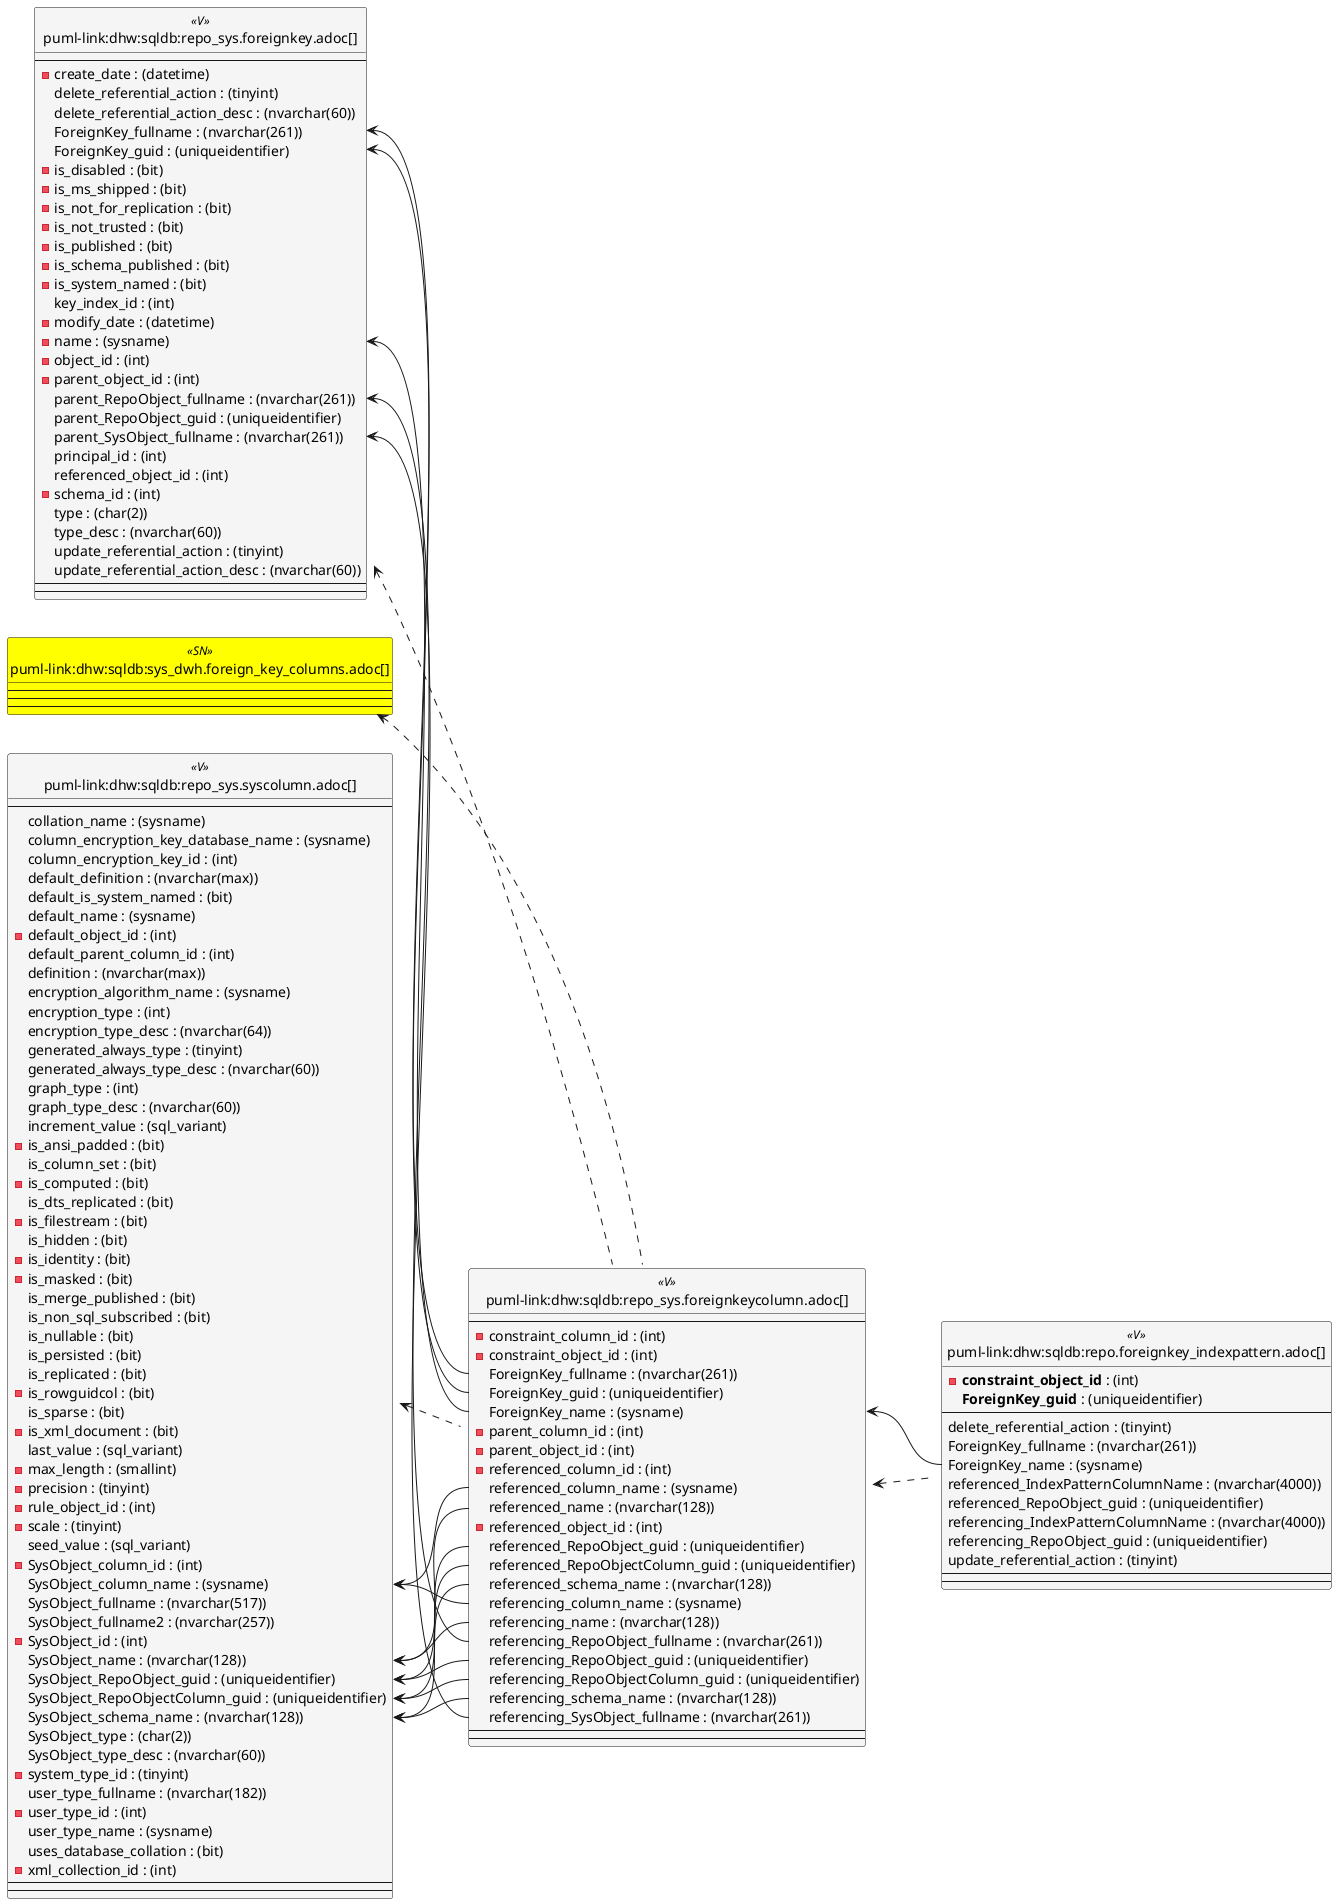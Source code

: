 @startuml
left to right direction
'top to bottom direction
hide circle
'avoide "." issues:
set namespaceSeparator none


skinparam class {
  BackgroundColor White
  BackgroundColor<<FN>> Yellow
  BackgroundColor<<FS>> Yellow
  BackgroundColor<<FT>> LightGray
  BackgroundColor<<IF>> Yellow
  BackgroundColor<<IS>> Yellow
  BackgroundColor<<P>> Aqua
  BackgroundColor<<PC>> Aqua
  BackgroundColor<<SN>> Yellow
  BackgroundColor<<SO>> SlateBlue
  BackgroundColor<<TF>> LightGray
  BackgroundColor<<TR>> Tomato
  BackgroundColor<<U>> White
  BackgroundColor<<V>> WhiteSmoke
  BackgroundColor<<X>> Aqua
  BackgroundColor<<external>> AliceBlue
}


entity "puml-link:dhw:sqldb:repo.foreignkey_indexpattern.adoc[]" as repo.ForeignKey_IndexPattern << V >> {
  - **constraint_object_id** : (int)
  **ForeignKey_guid** : (uniqueidentifier)
  --
  delete_referential_action : (tinyint)
  ForeignKey_fullname : (nvarchar(261))
  ForeignKey_name : (sysname)
  referenced_IndexPatternColumnName : (nvarchar(4000))
  referenced_RepoObject_guid : (uniqueidentifier)
  referencing_IndexPatternColumnName : (nvarchar(4000))
  referencing_RepoObject_guid : (uniqueidentifier)
  update_referential_action : (tinyint)
  --
  --
}

entity "puml-link:dhw:sqldb:repo_sys.foreignkey.adoc[]" as repo_sys.ForeignKey << V >> {
  --
  - create_date : (datetime)
  delete_referential_action : (tinyint)
  delete_referential_action_desc : (nvarchar(60))
  ForeignKey_fullname : (nvarchar(261))
  ForeignKey_guid : (uniqueidentifier)
  - is_disabled : (bit)
  - is_ms_shipped : (bit)
  - is_not_for_replication : (bit)
  - is_not_trusted : (bit)
  - is_published : (bit)
  - is_schema_published : (bit)
  - is_system_named : (bit)
  key_index_id : (int)
  - modify_date : (datetime)
  - name : (sysname)
  - object_id : (int)
  - parent_object_id : (int)
  parent_RepoObject_fullname : (nvarchar(261))
  parent_RepoObject_guid : (uniqueidentifier)
  parent_SysObject_fullname : (nvarchar(261))
  principal_id : (int)
  referenced_object_id : (int)
  - schema_id : (int)
  type : (char(2))
  type_desc : (nvarchar(60))
  update_referential_action : (tinyint)
  update_referential_action_desc : (nvarchar(60))
  --
  --
}

entity "puml-link:dhw:sqldb:repo_sys.foreignkeycolumn.adoc[]" as repo_sys.ForeignKeyColumn << V >> {
  --
  - constraint_column_id : (int)
  - constraint_object_id : (int)
  ForeignKey_fullname : (nvarchar(261))
  ForeignKey_guid : (uniqueidentifier)
  ForeignKey_name : (sysname)
  - parent_column_id : (int)
  - parent_object_id : (int)
  - referenced_column_id : (int)
  referenced_column_name : (sysname)
  referenced_name : (nvarchar(128))
  - referenced_object_id : (int)
  referenced_RepoObject_guid : (uniqueidentifier)
  referenced_RepoObjectColumn_guid : (uniqueidentifier)
  referenced_schema_name : (nvarchar(128))
  referencing_column_name : (sysname)
  referencing_name : (nvarchar(128))
  referencing_RepoObject_fullname : (nvarchar(261))
  referencing_RepoObject_guid : (uniqueidentifier)
  referencing_RepoObjectColumn_guid : (uniqueidentifier)
  referencing_schema_name : (nvarchar(128))
  referencing_SysObject_fullname : (nvarchar(261))
  --
  --
}

entity "puml-link:dhw:sqldb:repo_sys.syscolumn.adoc[]" as repo_sys.SysColumn << V >> {
  --
  collation_name : (sysname)
  column_encryption_key_database_name : (sysname)
  column_encryption_key_id : (int)
  default_definition : (nvarchar(max))
  default_is_system_named : (bit)
  default_name : (sysname)
  - default_object_id : (int)
  default_parent_column_id : (int)
  definition : (nvarchar(max))
  encryption_algorithm_name : (sysname)
  encryption_type : (int)
  encryption_type_desc : (nvarchar(64))
  generated_always_type : (tinyint)
  generated_always_type_desc : (nvarchar(60))
  graph_type : (int)
  graph_type_desc : (nvarchar(60))
  increment_value : (sql_variant)
  - is_ansi_padded : (bit)
  is_column_set : (bit)
  - is_computed : (bit)
  is_dts_replicated : (bit)
  - is_filestream : (bit)
  is_hidden : (bit)
  - is_identity : (bit)
  - is_masked : (bit)
  is_merge_published : (bit)
  is_non_sql_subscribed : (bit)
  is_nullable : (bit)
  is_persisted : (bit)
  is_replicated : (bit)
  - is_rowguidcol : (bit)
  is_sparse : (bit)
  - is_xml_document : (bit)
  last_value : (sql_variant)
  - max_length : (smallint)
  - precision : (tinyint)
  - rule_object_id : (int)
  - scale : (tinyint)
  seed_value : (sql_variant)
  - SysObject_column_id : (int)
  SysObject_column_name : (sysname)
  SysObject_fullname : (nvarchar(517))
  SysObject_fullname2 : (nvarchar(257))
  - SysObject_id : (int)
  SysObject_name : (nvarchar(128))
  SysObject_RepoObject_guid : (uniqueidentifier)
  SysObject_RepoObjectColumn_guid : (uniqueidentifier)
  SysObject_schema_name : (nvarchar(128))
  SysObject_type : (char(2))
  SysObject_type_desc : (nvarchar(60))
  - system_type_id : (tinyint)
  user_type_fullname : (nvarchar(182))
  - user_type_id : (int)
  user_type_name : (sysname)
  uses_database_collation : (bit)
  - xml_collection_id : (int)
  --
  --
}

entity "puml-link:dhw:sqldb:sys_dwh.foreign_key_columns.adoc[]" as sys_dwh.foreign_key_columns << SN >> {
  --
  --
  --
}

repo_sys.ForeignKey <.. repo_sys.ForeignKeyColumn
repo_sys.ForeignKeyColumn <.. repo.ForeignKey_IndexPattern
repo_sys.SysColumn <.. repo_sys.ForeignKeyColumn
sys_dwh.foreign_key_columns <.. repo_sys.ForeignKeyColumn
"repo_sys.ForeignKey::ForeignKey_fullname" <-- "repo_sys.ForeignKeyColumn::ForeignKey_fullname"
"repo_sys.ForeignKey::ForeignKey_guid" <-- "repo_sys.ForeignKeyColumn::ForeignKey_guid"
"repo_sys.ForeignKey::name" <-- "repo_sys.ForeignKeyColumn::ForeignKey_name"
"repo_sys.ForeignKey::parent_RepoObject_fullname" <-- "repo_sys.ForeignKeyColumn::referencing_RepoObject_fullname"
"repo_sys.ForeignKey::parent_SysObject_fullname" <-- "repo_sys.ForeignKeyColumn::referencing_SysObject_fullname"
"repo_sys.ForeignKeyColumn::ForeignKey_name" <-- "repo.ForeignKey_IndexPattern::ForeignKey_name"
"repo_sys.SysColumn::SysObject_column_name" <-- "repo_sys.ForeignKeyColumn::referencing_column_name"
"repo_sys.SysColumn::SysObject_column_name" <-- "repo_sys.ForeignKeyColumn::referenced_column_name"
"repo_sys.SysColumn::SysObject_name" <-- "repo_sys.ForeignKeyColumn::referencing_name"
"repo_sys.SysColumn::SysObject_name" <-- "repo_sys.ForeignKeyColumn::referenced_name"
"repo_sys.SysColumn::SysObject_RepoObject_guid" <-- "repo_sys.ForeignKeyColumn::referencing_RepoObject_guid"
"repo_sys.SysColumn::SysObject_RepoObject_guid" <-- "repo_sys.ForeignKeyColumn::referenced_RepoObject_guid"
"repo_sys.SysColumn::SysObject_RepoObjectColumn_guid" <-- "repo_sys.ForeignKeyColumn::referencing_RepoObjectColumn_guid"
"repo_sys.SysColumn::SysObject_RepoObjectColumn_guid" <-- "repo_sys.ForeignKeyColumn::referenced_RepoObjectColumn_guid"
"repo_sys.SysColumn::SysObject_schema_name" <-- "repo_sys.ForeignKeyColumn::referencing_schema_name"
"repo_sys.SysColumn::SysObject_schema_name" <-- "repo_sys.ForeignKeyColumn::referenced_schema_name"
@enduml

